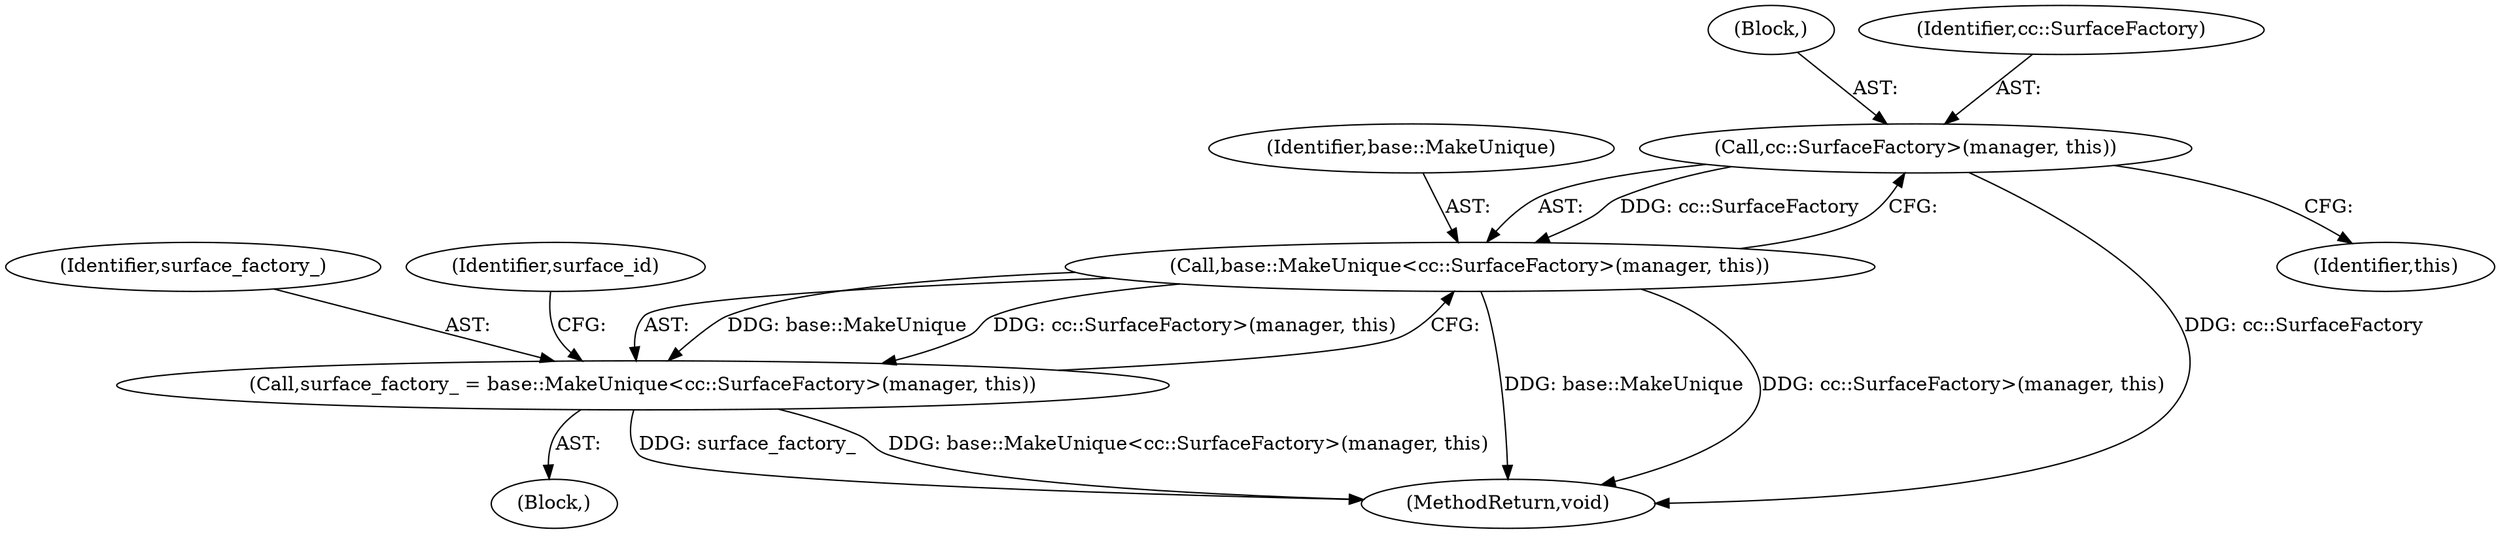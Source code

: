 digraph "1_Chrome_a3987c8b93d3abbba6ea4e438493bf996fff66b7_1@pointer" {
"1000115" [label="(Call,cc::SurfaceFactory>(manager, this))"];
"1000113" [label="(Call,base::MakeUnique<cc::SurfaceFactory>(manager, this))"];
"1000111" [label="(Call,surface_factory_ = base::MakeUnique<cc::SurfaceFactory>(manager, this))"];
"1000115" [label="(Call,cc::SurfaceFactory>(manager, this))"];
"1000117" [label="(Block,)"];
"1000111" [label="(Call,surface_factory_ = base::MakeUnique<cc::SurfaceFactory>(manager, this))"];
"1000114" [label="(Identifier,base::MakeUnique)"];
"1000110" [label="(Block,)"];
"1000112" [label="(Identifier,surface_factory_)"];
"1000113" [label="(Call,base::MakeUnique<cc::SurfaceFactory>(manager, this))"];
"1000122" [label="(MethodReturn,void)"];
"1000119" [label="(Identifier,this)"];
"1000121" [label="(Identifier,surface_id)"];
"1000116" [label="(Identifier,cc::SurfaceFactory)"];
"1000115" -> "1000113"  [label="AST: "];
"1000115" -> "1000119"  [label="CFG: "];
"1000116" -> "1000115"  [label="AST: "];
"1000117" -> "1000115"  [label="AST: "];
"1000113" -> "1000115"  [label="CFG: "];
"1000115" -> "1000122"  [label="DDG: cc::SurfaceFactory"];
"1000115" -> "1000113"  [label="DDG: cc::SurfaceFactory"];
"1000113" -> "1000111"  [label="AST: "];
"1000114" -> "1000113"  [label="AST: "];
"1000111" -> "1000113"  [label="CFG: "];
"1000113" -> "1000122"  [label="DDG: base::MakeUnique"];
"1000113" -> "1000122"  [label="DDG: cc::SurfaceFactory>(manager, this)"];
"1000113" -> "1000111"  [label="DDG: base::MakeUnique"];
"1000113" -> "1000111"  [label="DDG: cc::SurfaceFactory>(manager, this)"];
"1000111" -> "1000110"  [label="AST: "];
"1000112" -> "1000111"  [label="AST: "];
"1000121" -> "1000111"  [label="CFG: "];
"1000111" -> "1000122"  [label="DDG: surface_factory_"];
"1000111" -> "1000122"  [label="DDG: base::MakeUnique<cc::SurfaceFactory>(manager, this)"];
}
